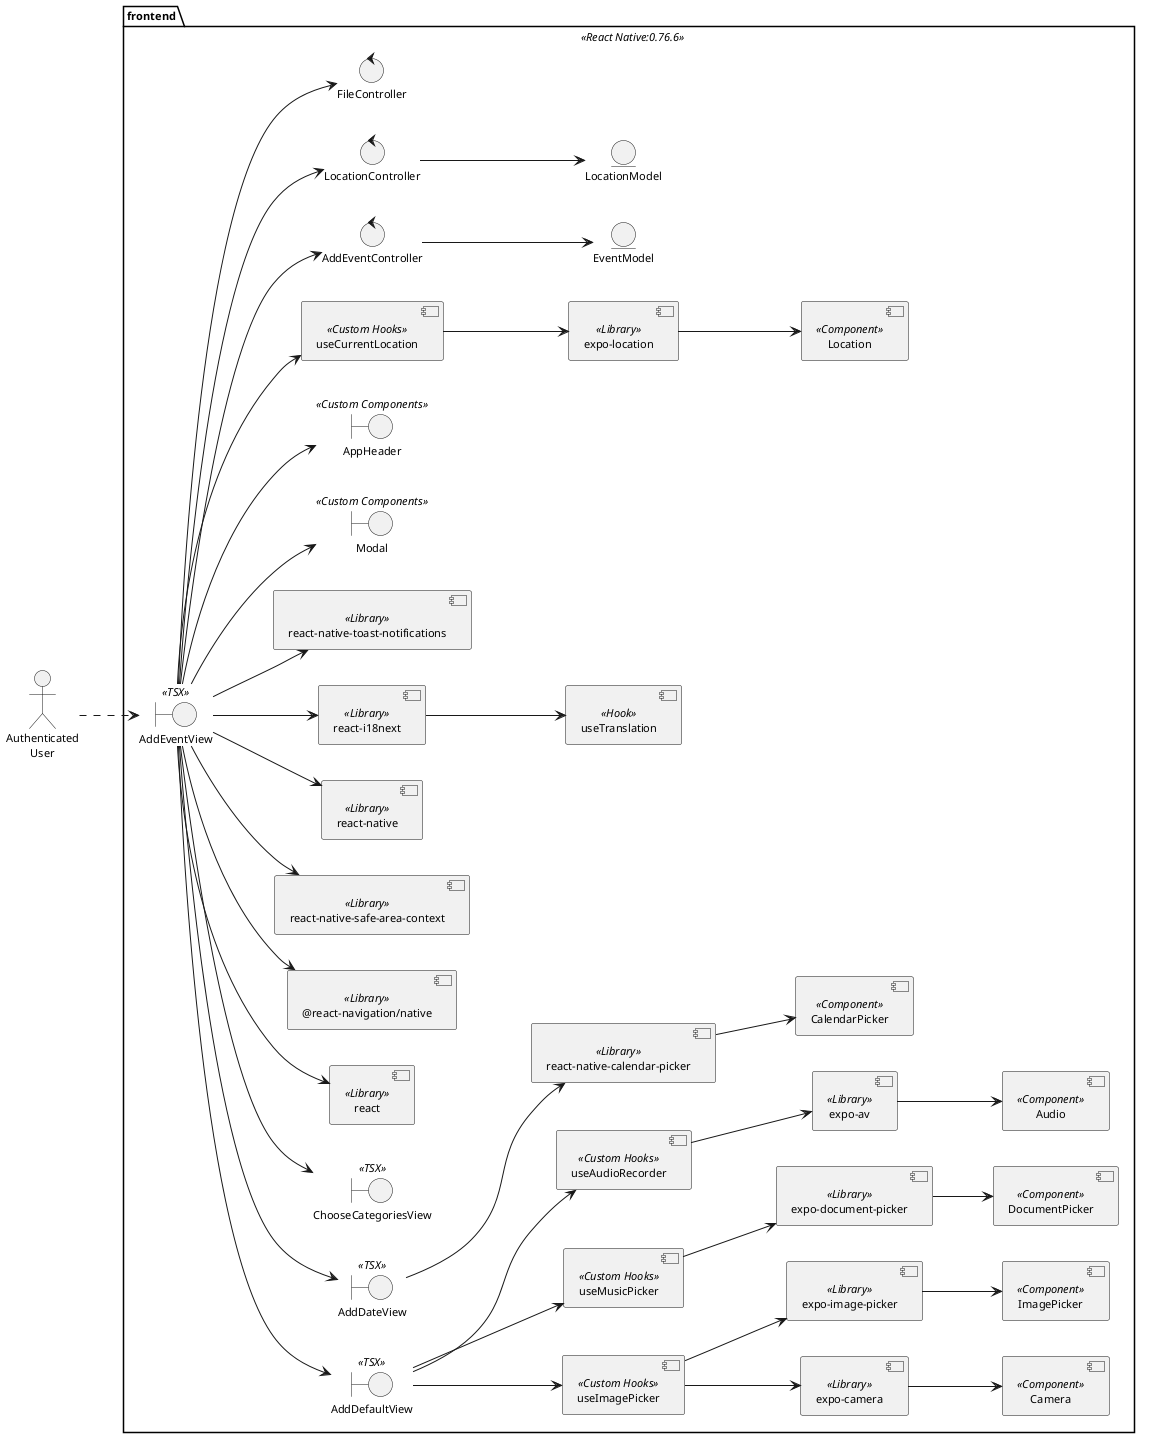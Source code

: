 @startuml DesignClassDiagramMinified
skinparam style strictuml
skinparam defaultTextAlignment center
skinparam defaultFontSize 11
left to right direction
actor "Authenticated\nUser" as UserReg


package frontend <<React Native:0.76.6>>{
    boundary "AddEventView" as addEventView << TSX >>
    boundary "AddDefaultView" as AddDefaultView << TSX >>
    boundary "AddDateView" as AddDateView << TSX >>
    boundary "ChooseCategoriesView" as ChooseCategoriesView << TSX >>

    component "react" as React << Library >>

    component "@react-navigation/native" as ReactNavigation << Library >>

    component "react-native-safe-area-context" as SafeAreaContext << Library >>

    component "react-native" as ReactNative << Library >>

    component "react-i18next" as ReactI18next << Library >>
    component "useTranslation" as useTranslation << Hook >>

    component "react-native-toast-notifications" as ReactNativeToast << Library >>

    boundary "Modal" as Modal << Custom Components >>
    boundary "AppHeader" as AppHeader << Custom Components >>

    component "useCurrentLocation" as useCurrentLocation << Custom Hooks >>
    component "useImagePicker" as useImagePicker << Custom Hooks >>
    component "useMusicPicker" as useMusicPicker << Custom Hooks >>
    component "useAudioRecorder" as useAudioRecorder << Custom Hooks >>

    component "expo-camera" as ExpoCamera << Library >>
    component "Camera" as Camera << Component >>

    component "expo-image-picker" as ExpoImagePicker << Library >>
    component "ImagePicker" as ImagePicker << Component >>

    component "expo-location" as ExpoLocation << Library >>
    component "Location" as expoLocationComponent << Component >>

    component "expo-document-picker" as ExpoDocumentPicker << Library >>
    component "DocumentPicker" as DocumentPicker << Component >>

    component "expo-av" as ExpoAV << Library >>
    component "Audio" as AudioComponent << Component >>

    component "react-native-calendar-picker" as ReactNativeCalendarPicker << Library >>
    component "CalendarPicker" as CalendarPicker << Component >>

    control "AddEventController" as AddEventController 
    control "LocationController" as LocationController
    control "FileController" as FileController

    entity "EventModel" as EventModel
    entity "LocationModel" as LocationModel
}

' Frontend View Hierarchy
addEventView --> AddDefaultView 
addEventView --> AddDateView 
addEventView --> ChooseCategoriesView 
addEventView --> useCurrentLocation

' View Components
addEventView --> SafeAreaContext
addEventView --> ReactNative
addEventView --> ReactNativeToast
addEventView --> ReactI18next
addEventView --> ReactNavigation
addEventView --> React
addEventView --> Modal
addEventView --> AppHeader

'AddDefaultView 
AddDefaultView --> useImagePicker
AddDefaultView --> useMusicPicker
AddDefaultView --> useAudioRecorder

'AddDateView
AddDateView --> ReactNativeCalendarPicker
ReactNativeCalendarPicker --> CalendarPicker

' Camera
useImagePicker --> ExpoCamera
ExpoCamera --> Camera

' ImagePicker
useImagePicker --> ExpoImagePicker
ExpoImagePicker --> ImagePicker

' ReactI18next
ReactI18next --> useTranslation

' DocumentPicker
useMusicPicker --> ExpoDocumentPicker
ExpoDocumentPicker --> DocumentPicker

' ExpoLocation
useCurrentLocation --> ExpoLocation
ExpoLocation --> expoLocationComponent

' Audio
useAudioRecorder --> ExpoAV
ExpoAV --> AudioComponent

' Controller relationships
addEventView --> AddEventController
addEventView --> LocationController
addEventView --> FileController

AddEventController --> EventModel
LocationController --> LocationModel

' User interaction
UserReg ..> addEventView


@enduml